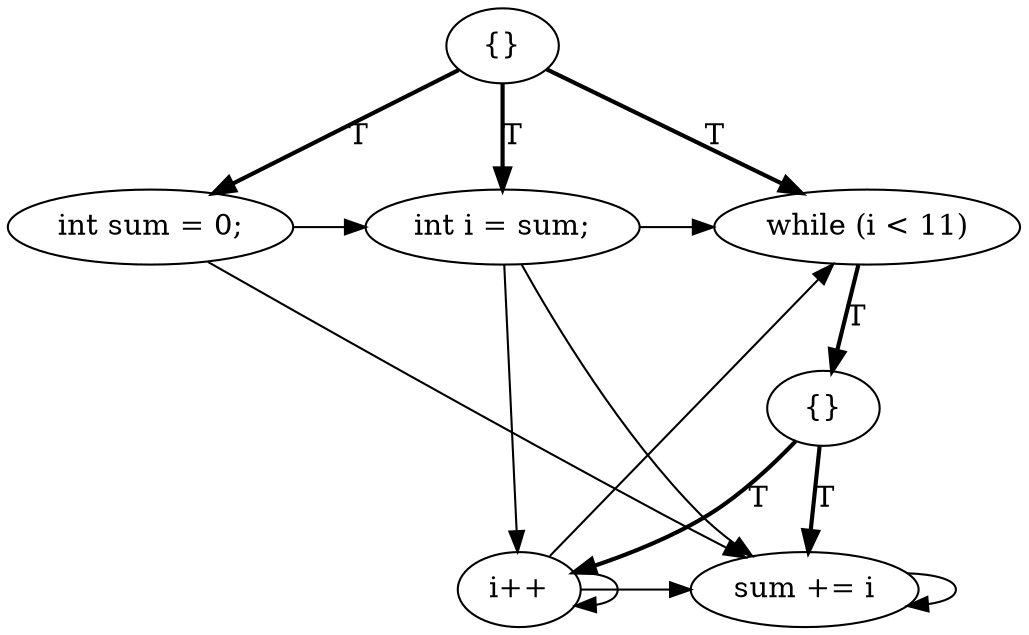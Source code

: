 digraph {
rankdir=TD;
1[label="{}"];
1 -> 0[label="T",style=bold];
0[label="int sum = 0;"];
0 -> 2;
0 -> 3;
1 -> 2[label="T",style=bold];
2[label="int i = sum;"];
2 -> 4;
2 -> 6;
2 -> 3;
1 -> 6[label="T",style=bold];
6[label="while (i < 11)"];
6 -> 5[label="T",style=bold];
5[label="{}"];
5 -> 3[label="T",style=bold];
3[label="sum += i"];
3 -> 3;
5 -> 4[label="T",style=bold];
4[label="i++"];
4 -> 4;
4 -> 6;
4 -> 3;
{ rank=same 3 4 }
{ rank=same 5 }
{ rank=same 0 2 6 }

}